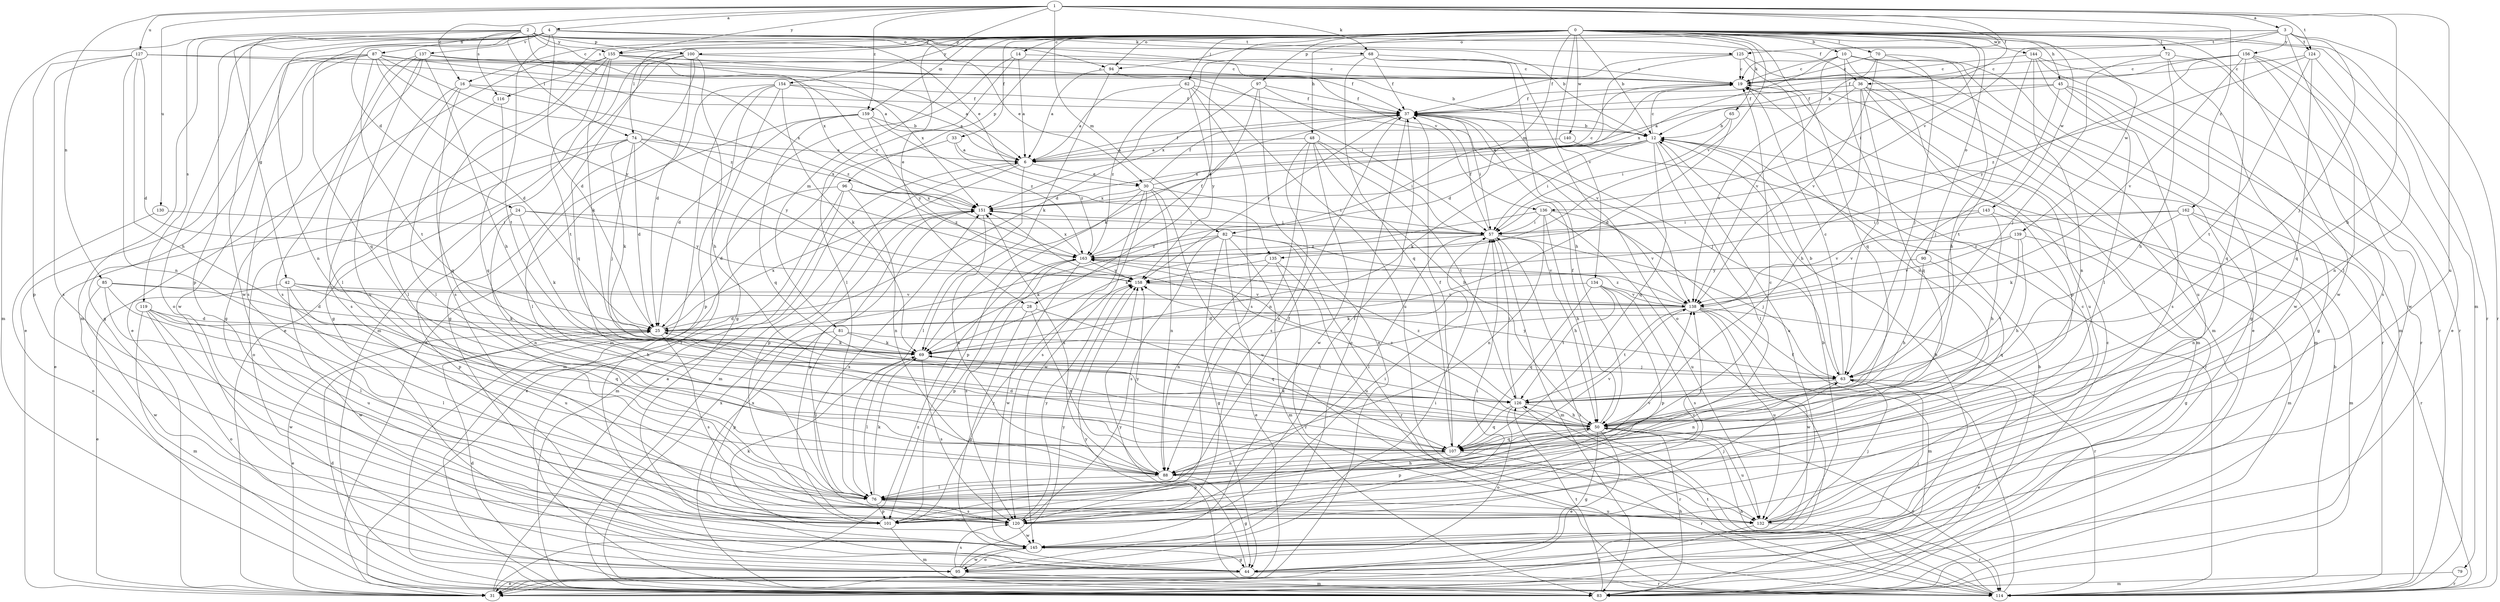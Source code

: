 strict digraph  {
0;
1;
2;
3;
4;
6;
10;
12;
14;
16;
19;
24;
25;
28;
30;
31;
33;
36;
37;
42;
44;
45;
48;
50;
57;
62;
63;
65;
68;
69;
70;
72;
74;
76;
79;
81;
82;
83;
85;
87;
88;
90;
94;
95;
96;
97;
100;
101;
107;
114;
116;
119;
120;
124;
125;
126;
127;
130;
132;
134;
135;
136;
137;
138;
139;
140;
143;
144;
145;
151;
154;
155;
156;
158;
159;
162;
163;
0 -> 10  [label=b];
0 -> 12  [label=b];
0 -> 14  [label=c];
0 -> 16  [label=c];
0 -> 28  [label=e];
0 -> 33  [label=f];
0 -> 45  [label=h];
0 -> 48  [label=h];
0 -> 57  [label=i];
0 -> 62  [label=j];
0 -> 65  [label=k];
0 -> 70  [label=l];
0 -> 72  [label=l];
0 -> 74  [label=l];
0 -> 79  [label=m];
0 -> 81  [label=m];
0 -> 82  [label=m];
0 -> 90  [label=o];
0 -> 94  [label=o];
0 -> 96  [label=p];
0 -> 97  [label=p];
0 -> 100  [label=p];
0 -> 107  [label=q];
0 -> 114  [label=r];
0 -> 116  [label=s];
0 -> 134  [label=v];
0 -> 135  [label=v];
0 -> 139  [label=w];
0 -> 140  [label=w];
0 -> 143  [label=w];
0 -> 144  [label=w];
0 -> 145  [label=w];
0 -> 154  [label=y];
0 -> 159  [label=z];
1 -> 3  [label=a];
1 -> 4  [label=a];
1 -> 16  [label=c];
1 -> 19  [label=c];
1 -> 28  [label=e];
1 -> 36  [label=f];
1 -> 50  [label=h];
1 -> 68  [label=k];
1 -> 82  [label=m];
1 -> 85  [label=n];
1 -> 124  [label=t];
1 -> 127  [label=u];
1 -> 130  [label=u];
1 -> 132  [label=u];
1 -> 155  [label=y];
1 -> 159  [label=z];
1 -> 162  [label=z];
2 -> 12  [label=b];
2 -> 30  [label=e];
2 -> 42  [label=g];
2 -> 74  [label=l];
2 -> 83  [label=m];
2 -> 87  [label=n];
2 -> 94  [label=o];
2 -> 100  [label=p];
2 -> 116  [label=s];
2 -> 119  [label=s];
2 -> 135  [label=v];
2 -> 151  [label=x];
2 -> 155  [label=y];
3 -> 63  [label=j];
3 -> 76  [label=l];
3 -> 94  [label=o];
3 -> 114  [label=r];
3 -> 124  [label=t];
3 -> 125  [label=t];
3 -> 136  [label=v];
3 -> 155  [label=y];
3 -> 156  [label=y];
4 -> 24  [label=d];
4 -> 25  [label=d];
4 -> 30  [label=e];
4 -> 36  [label=f];
4 -> 68  [label=k];
4 -> 83  [label=m];
4 -> 88  [label=n];
4 -> 95  [label=o];
4 -> 101  [label=p];
4 -> 107  [label=q];
4 -> 125  [label=t];
4 -> 126  [label=t];
4 -> 136  [label=v];
4 -> 137  [label=v];
4 -> 145  [label=w];
6 -> 30  [label=e];
6 -> 37  [label=f];
6 -> 76  [label=l];
6 -> 83  [label=m];
6 -> 101  [label=p];
10 -> 19  [label=c];
10 -> 31  [label=e];
10 -> 44  [label=g];
10 -> 63  [label=j];
10 -> 101  [label=p];
10 -> 132  [label=u];
10 -> 138  [label=v];
10 -> 151  [label=x];
12 -> 6  [label=a];
12 -> 19  [label=c];
12 -> 57  [label=i];
12 -> 69  [label=k];
12 -> 76  [label=l];
12 -> 107  [label=q];
12 -> 132  [label=u];
12 -> 151  [label=x];
14 -> 6  [label=a];
14 -> 19  [label=c];
14 -> 44  [label=g];
14 -> 76  [label=l];
16 -> 37  [label=f];
16 -> 76  [label=l];
16 -> 107  [label=q];
16 -> 120  [label=s];
16 -> 163  [label=z];
19 -> 37  [label=f];
19 -> 83  [label=m];
19 -> 151  [label=x];
24 -> 57  [label=i];
24 -> 69  [label=k];
24 -> 88  [label=n];
24 -> 101  [label=p];
24 -> 158  [label=y];
25 -> 31  [label=e];
25 -> 69  [label=k];
25 -> 120  [label=s];
25 -> 151  [label=x];
28 -> 25  [label=d];
28 -> 44  [label=g];
28 -> 88  [label=n];
28 -> 107  [label=q];
30 -> 19  [label=c];
30 -> 37  [label=f];
30 -> 57  [label=i];
30 -> 88  [label=n];
30 -> 101  [label=p];
30 -> 120  [label=s];
30 -> 132  [label=u];
30 -> 145  [label=w];
30 -> 151  [label=x];
31 -> 6  [label=a];
31 -> 19  [label=c];
31 -> 163  [label=z];
33 -> 6  [label=a];
33 -> 83  [label=m];
33 -> 163  [label=z];
36 -> 37  [label=f];
36 -> 50  [label=h];
36 -> 83  [label=m];
36 -> 107  [label=q];
36 -> 114  [label=r];
36 -> 132  [label=u];
36 -> 138  [label=v];
37 -> 12  [label=b];
37 -> 57  [label=i];
37 -> 63  [label=j];
37 -> 95  [label=o];
37 -> 158  [label=y];
42 -> 31  [label=e];
42 -> 50  [label=h];
42 -> 69  [label=k];
42 -> 132  [label=u];
42 -> 138  [label=v];
42 -> 145  [label=w];
44 -> 12  [label=b];
44 -> 31  [label=e];
44 -> 114  [label=r];
44 -> 158  [label=y];
45 -> 6  [label=a];
45 -> 37  [label=f];
45 -> 44  [label=g];
45 -> 63  [label=j];
45 -> 114  [label=r];
45 -> 120  [label=s];
48 -> 6  [label=a];
48 -> 50  [label=h];
48 -> 57  [label=i];
48 -> 88  [label=n];
48 -> 120  [label=s];
48 -> 126  [label=t];
48 -> 145  [label=w];
50 -> 31  [label=e];
50 -> 37  [label=f];
50 -> 44  [label=g];
50 -> 69  [label=k];
50 -> 101  [label=p];
50 -> 107  [label=q];
50 -> 114  [label=r];
50 -> 132  [label=u];
50 -> 151  [label=x];
50 -> 163  [label=z];
57 -> 37  [label=f];
57 -> 50  [label=h];
57 -> 63  [label=j];
57 -> 76  [label=l];
57 -> 83  [label=m];
57 -> 163  [label=z];
62 -> 6  [label=a];
62 -> 37  [label=f];
62 -> 120  [label=s];
62 -> 132  [label=u];
62 -> 158  [label=y];
62 -> 163  [label=z];
63 -> 12  [label=b];
63 -> 19  [label=c];
63 -> 31  [label=e];
63 -> 88  [label=n];
63 -> 126  [label=t];
63 -> 158  [label=y];
65 -> 12  [label=b];
65 -> 25  [label=d];
65 -> 57  [label=i];
68 -> 19  [label=c];
68 -> 25  [label=d];
68 -> 37  [label=f];
68 -> 50  [label=h];
68 -> 95  [label=o];
68 -> 107  [label=q];
69 -> 63  [label=j];
69 -> 76  [label=l];
69 -> 120  [label=s];
70 -> 12  [label=b];
70 -> 19  [label=c];
70 -> 50  [label=h];
70 -> 63  [label=j];
70 -> 138  [label=v];
72 -> 19  [label=c];
72 -> 50  [label=h];
72 -> 63  [label=j];
72 -> 114  [label=r];
72 -> 145  [label=w];
74 -> 6  [label=a];
74 -> 25  [label=d];
74 -> 31  [label=e];
74 -> 63  [label=j];
74 -> 69  [label=k];
74 -> 95  [label=o];
74 -> 151  [label=x];
74 -> 158  [label=y];
76 -> 50  [label=h];
76 -> 69  [label=k];
76 -> 101  [label=p];
76 -> 120  [label=s];
76 -> 132  [label=u];
76 -> 138  [label=v];
79 -> 83  [label=m];
79 -> 114  [label=r];
81 -> 69  [label=k];
81 -> 76  [label=l];
81 -> 101  [label=p];
81 -> 126  [label=t];
82 -> 31  [label=e];
82 -> 44  [label=g];
82 -> 69  [label=k];
82 -> 83  [label=m];
82 -> 114  [label=r];
82 -> 120  [label=s];
82 -> 138  [label=v];
82 -> 163  [label=z];
83 -> 12  [label=b];
83 -> 25  [label=d];
83 -> 50  [label=h];
83 -> 126  [label=t];
83 -> 151  [label=x];
85 -> 25  [label=d];
85 -> 76  [label=l];
85 -> 132  [label=u];
85 -> 138  [label=v];
85 -> 145  [label=w];
87 -> 6  [label=a];
87 -> 19  [label=c];
87 -> 25  [label=d];
87 -> 31  [label=e];
87 -> 44  [label=g];
87 -> 120  [label=s];
87 -> 126  [label=t];
87 -> 145  [label=w];
87 -> 151  [label=x];
87 -> 158  [label=y];
87 -> 163  [label=z];
88 -> 19  [label=c];
88 -> 44  [label=g];
88 -> 76  [label=l];
88 -> 151  [label=x];
88 -> 158  [label=y];
90 -> 50  [label=h];
90 -> 107  [label=q];
90 -> 158  [label=y];
94 -> 6  [label=a];
94 -> 57  [label=i];
94 -> 69  [label=k];
95 -> 57  [label=i];
95 -> 83  [label=m];
95 -> 120  [label=s];
95 -> 145  [label=w];
95 -> 158  [label=y];
96 -> 25  [label=d];
96 -> 31  [label=e];
96 -> 83  [label=m];
96 -> 88  [label=n];
96 -> 151  [label=x];
96 -> 163  [label=z];
97 -> 31  [label=e];
97 -> 37  [label=f];
97 -> 69  [label=k];
97 -> 138  [label=v];
97 -> 151  [label=x];
100 -> 19  [label=c];
100 -> 25  [label=d];
100 -> 31  [label=e];
100 -> 44  [label=g];
100 -> 50  [label=h];
100 -> 83  [label=m];
100 -> 107  [label=q];
101 -> 37  [label=f];
101 -> 83  [label=m];
101 -> 138  [label=v];
101 -> 158  [label=y];
107 -> 25  [label=d];
107 -> 37  [label=f];
107 -> 88  [label=n];
107 -> 101  [label=p];
107 -> 114  [label=r];
107 -> 138  [label=v];
114 -> 12  [label=b];
114 -> 25  [label=d];
114 -> 37  [label=f];
114 -> 50  [label=h];
114 -> 57  [label=i];
114 -> 126  [label=t];
114 -> 151  [label=x];
114 -> 158  [label=y];
116 -> 76  [label=l];
116 -> 107  [label=q];
119 -> 25  [label=d];
119 -> 76  [label=l];
119 -> 83  [label=m];
119 -> 95  [label=o];
119 -> 107  [label=q];
119 -> 145  [label=w];
120 -> 37  [label=f];
120 -> 57  [label=i];
120 -> 63  [label=j];
120 -> 145  [label=w];
120 -> 151  [label=x];
120 -> 158  [label=y];
124 -> 19  [label=c];
124 -> 88  [label=n];
124 -> 107  [label=q];
124 -> 126  [label=t];
124 -> 163  [label=z];
125 -> 19  [label=c];
125 -> 25  [label=d];
125 -> 37  [label=f];
125 -> 83  [label=m];
125 -> 88  [label=n];
126 -> 50  [label=h];
126 -> 57  [label=i];
126 -> 95  [label=o];
126 -> 107  [label=q];
126 -> 114  [label=r];
126 -> 163  [label=z];
127 -> 6  [label=a];
127 -> 19  [label=c];
127 -> 25  [label=d];
127 -> 50  [label=h];
127 -> 88  [label=n];
127 -> 101  [label=p];
127 -> 120  [label=s];
130 -> 57  [label=i];
130 -> 95  [label=o];
132 -> 19  [label=c];
132 -> 31  [label=e];
132 -> 63  [label=j];
132 -> 114  [label=r];
134 -> 69  [label=k];
134 -> 101  [label=p];
134 -> 107  [label=q];
134 -> 120  [label=s];
134 -> 126  [label=t];
134 -> 138  [label=v];
135 -> 88  [label=n];
135 -> 114  [label=r];
135 -> 132  [label=u];
135 -> 158  [label=y];
136 -> 50  [label=h];
136 -> 57  [label=i];
136 -> 69  [label=k];
136 -> 88  [label=n];
136 -> 132  [label=u];
136 -> 138  [label=v];
137 -> 12  [label=b];
137 -> 19  [label=c];
137 -> 44  [label=g];
137 -> 50  [label=h];
137 -> 76  [label=l];
137 -> 120  [label=s];
137 -> 132  [label=u];
138 -> 25  [label=d];
138 -> 83  [label=m];
138 -> 114  [label=r];
138 -> 126  [label=t];
138 -> 132  [label=u];
138 -> 145  [label=w];
138 -> 163  [label=z];
139 -> 44  [label=g];
139 -> 50  [label=h];
139 -> 126  [label=t];
139 -> 138  [label=v];
139 -> 163  [label=z];
140 -> 6  [label=a];
140 -> 114  [label=r];
143 -> 50  [label=h];
143 -> 57  [label=i];
143 -> 83  [label=m];
143 -> 138  [label=v];
144 -> 19  [label=c];
144 -> 76  [label=l];
144 -> 83  [label=m];
144 -> 88  [label=n];
144 -> 114  [label=r];
144 -> 126  [label=t];
145 -> 12  [label=b];
145 -> 44  [label=g];
145 -> 57  [label=i];
145 -> 63  [label=j];
145 -> 69  [label=k];
145 -> 95  [label=o];
151 -> 57  [label=i];
151 -> 88  [label=n];
151 -> 101  [label=p];
154 -> 6  [label=a];
154 -> 31  [label=e];
154 -> 37  [label=f];
154 -> 69  [label=k];
154 -> 83  [label=m];
154 -> 101  [label=p];
154 -> 114  [label=r];
155 -> 19  [label=c];
155 -> 31  [label=e];
155 -> 37  [label=f];
155 -> 44  [label=g];
155 -> 69  [label=k];
155 -> 120  [label=s];
155 -> 126  [label=t];
155 -> 151  [label=x];
156 -> 19  [label=c];
156 -> 31  [label=e];
156 -> 37  [label=f];
156 -> 107  [label=q];
156 -> 120  [label=s];
156 -> 138  [label=v];
156 -> 145  [label=w];
156 -> 158  [label=y];
158 -> 138  [label=v];
159 -> 12  [label=b];
159 -> 25  [label=d];
159 -> 76  [label=l];
159 -> 107  [label=q];
159 -> 158  [label=y];
159 -> 163  [label=z];
162 -> 57  [label=i];
162 -> 69  [label=k];
162 -> 83  [label=m];
162 -> 88  [label=n];
162 -> 114  [label=r];
162 -> 138  [label=v];
163 -> 37  [label=f];
163 -> 101  [label=p];
163 -> 120  [label=s];
163 -> 145  [label=w];
163 -> 151  [label=x];
163 -> 158  [label=y];
}
